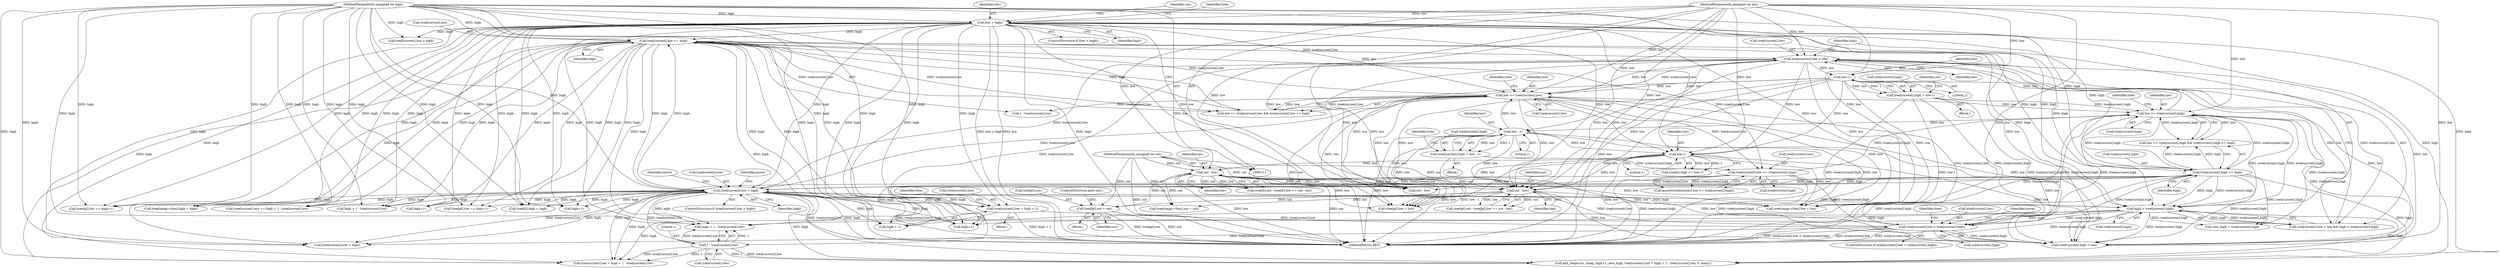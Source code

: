 digraph "0_ghostscript_71ceebcf56e682504da22c4035b39a2d451e8ffd@pointer" {
"1000549" [label="(Call,tree[gt].out = out)"];
"1000538" [label="(Call,out - low)"];
"1000440" [label="(Call,out - low)"];
"1000116" [label="(MethodParameterIn,unsigned int out)"];
"1000425" [label="(Call,low-1)"];
"1000168" [label="(Call,low <= tree[current].low)"];
"1000300" [label="(Call,low-1)"];
"1000271" [label="(Call,tree[current].low < low)"];
"1000175" [label="(Call,tree[current].low <= high)"];
"1000328" [label="(Call,tree[current].low > high)"];
"1000208" [label="(Call,tree[current].low > tree[current].high)"];
"1000198" [label="(Call,tree[current].low = high + 1)"];
"1000115" [label="(MethodParameterIn,unsigned int high)"];
"1000123" [label="(Call,low > high)"];
"1000114" [label="(MethodParameterIn,unsigned int low)"];
"1000278" [label="(Call,high < tree[current].high)"];
"1000239" [label="(Call,tree[current].high <= high)"];
"1000232" [label="(Call,low <= tree[current].high)"];
"1000257" [label="(Call,tree[current].low <= tree[current].high)"];
"1000247" [label="(Call,tree[current].high = low - 1)"];
"1000253" [label="(Call,low - 1)"];
"1000294" [label="(Call,tree[current].high = low-1)"];
"1000318" [label="(Call,1 - tree[current].low)"];
"1000242" [label="(Identifier,tree)"];
"1000539" [label="(Identifier,out)"];
"1000183" [label="(Call,tree[current].out += high + 1 - tree[current].low)"];
"1000614" [label="(Call,tree[cmap->tlen].high = high)"];
"1000285" [label="(Block,)"];
"1000287" [label="(Call,new_high = tree[current].high)"];
"1000419" [label="(Call,tree[lt].high == low-1)"];
"1000170" [label="(Call,tree[current].low)"];
"1000258" [label="(Call,tree[current].low)"];
"1000234" [label="(Call,tree[current].high)"];
"1000295" [label="(Call,tree[current].high)"];
"1000271" [label="(Call,tree[current].low < low)"];
"1000318" [label="(Call,1 - tree[current].low)"];
"1000181" [label="(Identifier,high)"];
"1000116" [label="(MethodParameterIn,unsigned int out)"];
"1000757" [label="(MethodReturn,RET)"];
"1000428" [label="(Call,tree[lt].out - tree[lt].low == out - low)"];
"1000294" [label="(Call,tree[current].high = low-1)"];
"1000331" [label="(Identifier,tree)"];
"1000255" [label="(Literal,1)"];
"1000263" [label="(Call,tree[current].high)"];
"1000517" [label="(Call,tree[gt].low == high+1)"];
"1000254" [label="(Identifier,low)"];
"1000442" [label="(Identifier,low)"];
"1000704" [label="(Call,tree[current].high < low)"];
"1000207" [label="(ControlStructure,if (tree[current].low > tree[current].high))"];
"1000279" [label="(Identifier,high)"];
"1000260" [label="(Identifier,tree)"];
"1000256" [label="(Call,assert(tree[current].low <= tree[current].high))"];
"1000540" [label="(Identifier,low)"];
"1000470" [label="(Call,high+1)"];
"1000277" [label="(Identifier,low)"];
"1000683" [label="(Call,tree[current].low > high)"];
"1000240" [label="(Call,tree[current].high)"];
"1000278" [label="(Call,high < tree[current].high)"];
"1000189" [label="(Call,high + 1 - tree[current].low)"];
"1000526" [label="(Call,tree[gt].out - tree[gt].low == out - low)"];
"1000175" [label="(Call,tree[current].low <= high)"];
"1000168" [label="(Call,low <= tree[current].low)"];
"1000245" [label="(Identifier,high)"];
"1000485" [label="(Call,out - low)"];
"1000253" [label="(Call,low - 1)"];
"1000349" [label="(Identifier,move)"];
"1000211" [label="(Identifier,tree)"];
"1000316" [label="(Call,high + 1 - tree[current].low)"];
"1000182" [label="(Block,)"];
"1000427" [label="(Literal,1)"];
"1000270" [label="(Call,tree[current].low < low && high < tree[current].high)"];
"1000123" [label="(Call,low > high)"];
"1000302" [label="(Literal,1)"];
"1000327" [label="(ControlStructure,if (tree[current].low > high))"];
"1000555" [label="(Identifier,out)"];
"1000232" [label="(Call,low <= tree[current].high)"];
"1000209" [label="(Call,tree[current].low)"];
"1000542" [label="(Call,tree[gt].low = low)"];
"1000257" [label="(Call,tree[current].low <= tree[current].high)"];
"1000303" [label="(Call,add_range(ctx, cmap, high+1, new_high, tree[current].out + high + 1 - tree[current].low, 0, many))"];
"1000221" [label="(Identifier,move)"];
"1000549" [label="(Call,tree[gt].out = out)"];
"1000199" [label="(Call,tree[current].low)"];
"1000122" [label="(ControlStructure,if (low > high))"];
"1000319" [label="(Literal,1)"];
"1000247" [label="(Call,tree[current].high = low - 1)"];
"1000204" [label="(Call,high + 1)"];
"1000425" [label="(Call,low-1)"];
"1000124" [label="(Identifier,low)"];
"1000167" [label="(Call,low <= tree[current].low && tree[current].low <= high)"];
"1000214" [label="(Call,tree[current].high)"];
"1000208" [label="(Call,tree[current].low > tree[current].high)"];
"1000128" [label="(Identifier,ctx)"];
"1000538" [label="(Call,out - low)"];
"1000191" [label="(Call,1 - tree[current].low)"];
"1000605" [label="(Call,tree[cmap->tlen].low = low)"];
"1000246" [label="(Block,)"];
"1000239" [label="(Call,tree[current].high <= high)"];
"1000272" [label="(Call,tree[current].low)"];
"1000280" [label="(Call,tree[current].high)"];
"1000523" [label="(Call,high+1)"];
"1000369" [label="(Call,tree[current].low > high)"];
"1000300" [label="(Call,low-1)"];
"1000115" [label="(MethodParameterIn,unsigned int high)"];
"1000334" [label="(Identifier,high)"];
"1000329" [label="(Call,tree[current].low)"];
"1000233" [label="(Identifier,low)"];
"1000444" [label="(Call,tree[lt].high = high)"];
"1000304" [label="(Identifier,ctx)"];
"1000320" [label="(Call,tree[current].low)"];
"1000550" [label="(Call,tree[gt].out)"];
"1000306" [label="(Call,high+1)"];
"1000248" [label="(Call,tree[current].high)"];
"1000176" [label="(Call,tree[current].low)"];
"1000114" [label="(MethodParameterIn,unsigned int low)"];
"1000198" [label="(Call,tree[current].low = high + 1)"];
"1000125" [label="(Identifier,high)"];
"1000135" [label="(Identifier,tree)"];
"1000178" [label="(Identifier,tree)"];
"1000441" [label="(Identifier,out)"];
"1000328" [label="(Call,tree[current].low > high)"];
"1000169" [label="(Identifier,low)"];
"1000426" [label="(Identifier,low)"];
"1000301" [label="(Identifier,low)"];
"1000231" [label="(Call,low <= tree[current].high && tree[current].high <= high)"];
"1000464" [label="(Call,tree[gt].low == high+1)"];
"1000623" [label="(Call,tree[cmap->tlen].out = out)"];
"1000337" [label="(Identifier,move)"];
"1000310" [label="(Call,tree[current].out + high + 1 - tree[current].low)"];
"1000541" [label="(Block,)"];
"1000556" [label="(ControlStructure,goto exit;)"];
"1000440" [label="(Call,out - low)"];
"1000549" -> "1000541"  [label="AST: "];
"1000549" -> "1000555"  [label="CFG: "];
"1000550" -> "1000549"  [label="AST: "];
"1000555" -> "1000549"  [label="AST: "];
"1000556" -> "1000549"  [label="CFG: "];
"1000549" -> "1000757"  [label="DDG: tree[gt].out"];
"1000549" -> "1000757"  [label="DDG: out"];
"1000538" -> "1000549"  [label="DDG: out"];
"1000440" -> "1000549"  [label="DDG: out"];
"1000116" -> "1000549"  [label="DDG: out"];
"1000538" -> "1000526"  [label="AST: "];
"1000538" -> "1000540"  [label="CFG: "];
"1000539" -> "1000538"  [label="AST: "];
"1000540" -> "1000538"  [label="AST: "];
"1000526" -> "1000538"  [label="CFG: "];
"1000538" -> "1000526"  [label="DDG: out"];
"1000538" -> "1000526"  [label="DDG: low"];
"1000440" -> "1000538"  [label="DDG: out"];
"1000440" -> "1000538"  [label="DDG: low"];
"1000116" -> "1000538"  [label="DDG: out"];
"1000168" -> "1000538"  [label="DDG: low"];
"1000425" -> "1000538"  [label="DDG: low"];
"1000300" -> "1000538"  [label="DDG: low"];
"1000271" -> "1000538"  [label="DDG: low"];
"1000123" -> "1000538"  [label="DDG: low"];
"1000253" -> "1000538"  [label="DDG: low"];
"1000114" -> "1000538"  [label="DDG: low"];
"1000538" -> "1000542"  [label="DDG: low"];
"1000538" -> "1000605"  [label="DDG: low"];
"1000538" -> "1000623"  [label="DDG: out"];
"1000538" -> "1000704"  [label="DDG: low"];
"1000440" -> "1000428"  [label="AST: "];
"1000440" -> "1000442"  [label="CFG: "];
"1000441" -> "1000440"  [label="AST: "];
"1000442" -> "1000440"  [label="AST: "];
"1000428" -> "1000440"  [label="CFG: "];
"1000440" -> "1000757"  [label="DDG: low"];
"1000440" -> "1000757"  [label="DDG: out"];
"1000440" -> "1000428"  [label="DDG: out"];
"1000440" -> "1000428"  [label="DDG: low"];
"1000116" -> "1000440"  [label="DDG: out"];
"1000425" -> "1000440"  [label="DDG: low"];
"1000114" -> "1000440"  [label="DDG: low"];
"1000440" -> "1000485"  [label="DDG: out"];
"1000440" -> "1000485"  [label="DDG: low"];
"1000440" -> "1000542"  [label="DDG: low"];
"1000440" -> "1000605"  [label="DDG: low"];
"1000440" -> "1000623"  [label="DDG: out"];
"1000440" -> "1000704"  [label="DDG: low"];
"1000116" -> "1000111"  [label="AST: "];
"1000116" -> "1000757"  [label="DDG: out"];
"1000116" -> "1000485"  [label="DDG: out"];
"1000116" -> "1000623"  [label="DDG: out"];
"1000425" -> "1000419"  [label="AST: "];
"1000425" -> "1000427"  [label="CFG: "];
"1000426" -> "1000425"  [label="AST: "];
"1000427" -> "1000425"  [label="AST: "];
"1000419" -> "1000425"  [label="CFG: "];
"1000425" -> "1000757"  [label="DDG: low"];
"1000425" -> "1000419"  [label="DDG: low"];
"1000425" -> "1000419"  [label="DDG: 1"];
"1000168" -> "1000425"  [label="DDG: low"];
"1000300" -> "1000425"  [label="DDG: low"];
"1000271" -> "1000425"  [label="DDG: low"];
"1000123" -> "1000425"  [label="DDG: low"];
"1000253" -> "1000425"  [label="DDG: low"];
"1000114" -> "1000425"  [label="DDG: low"];
"1000425" -> "1000485"  [label="DDG: low"];
"1000425" -> "1000542"  [label="DDG: low"];
"1000425" -> "1000605"  [label="DDG: low"];
"1000425" -> "1000704"  [label="DDG: low"];
"1000168" -> "1000167"  [label="AST: "];
"1000168" -> "1000170"  [label="CFG: "];
"1000169" -> "1000168"  [label="AST: "];
"1000170" -> "1000168"  [label="AST: "];
"1000178" -> "1000168"  [label="CFG: "];
"1000167" -> "1000168"  [label="CFG: "];
"1000168" -> "1000757"  [label="DDG: low"];
"1000168" -> "1000167"  [label="DDG: low"];
"1000168" -> "1000167"  [label="DDG: tree[current].low"];
"1000300" -> "1000168"  [label="DDG: low"];
"1000271" -> "1000168"  [label="DDG: low"];
"1000123" -> "1000168"  [label="DDG: low"];
"1000253" -> "1000168"  [label="DDG: low"];
"1000114" -> "1000168"  [label="DDG: low"];
"1000208" -> "1000168"  [label="DDG: tree[current].low"];
"1000328" -> "1000168"  [label="DDG: tree[current].low"];
"1000168" -> "1000175"  [label="DDG: tree[current].low"];
"1000168" -> "1000191"  [label="DDG: tree[current].low"];
"1000168" -> "1000232"  [label="DDG: low"];
"1000168" -> "1000257"  [label="DDG: tree[current].low"];
"1000168" -> "1000271"  [label="DDG: tree[current].low"];
"1000168" -> "1000485"  [label="DDG: low"];
"1000168" -> "1000542"  [label="DDG: low"];
"1000168" -> "1000605"  [label="DDG: low"];
"1000168" -> "1000704"  [label="DDG: low"];
"1000300" -> "1000294"  [label="AST: "];
"1000300" -> "1000302"  [label="CFG: "];
"1000301" -> "1000300"  [label="AST: "];
"1000302" -> "1000300"  [label="AST: "];
"1000294" -> "1000300"  [label="CFG: "];
"1000300" -> "1000757"  [label="DDG: low"];
"1000300" -> "1000294"  [label="DDG: low"];
"1000300" -> "1000294"  [label="DDG: 1"];
"1000271" -> "1000300"  [label="DDG: low"];
"1000114" -> "1000300"  [label="DDG: low"];
"1000300" -> "1000485"  [label="DDG: low"];
"1000300" -> "1000542"  [label="DDG: low"];
"1000300" -> "1000605"  [label="DDG: low"];
"1000300" -> "1000704"  [label="DDG: low"];
"1000271" -> "1000270"  [label="AST: "];
"1000271" -> "1000277"  [label="CFG: "];
"1000272" -> "1000271"  [label="AST: "];
"1000277" -> "1000271"  [label="AST: "];
"1000279" -> "1000271"  [label="CFG: "];
"1000270" -> "1000271"  [label="CFG: "];
"1000271" -> "1000757"  [label="DDG: low"];
"1000271" -> "1000270"  [label="DDG: tree[current].low"];
"1000271" -> "1000270"  [label="DDG: low"];
"1000175" -> "1000271"  [label="DDG: tree[current].low"];
"1000232" -> "1000271"  [label="DDG: low"];
"1000114" -> "1000271"  [label="DDG: low"];
"1000271" -> "1000318"  [label="DDG: tree[current].low"];
"1000271" -> "1000328"  [label="DDG: tree[current].low"];
"1000271" -> "1000485"  [label="DDG: low"];
"1000271" -> "1000542"  [label="DDG: low"];
"1000271" -> "1000605"  [label="DDG: low"];
"1000271" -> "1000704"  [label="DDG: low"];
"1000175" -> "1000167"  [label="AST: "];
"1000175" -> "1000181"  [label="CFG: "];
"1000176" -> "1000175"  [label="AST: "];
"1000181" -> "1000175"  [label="AST: "];
"1000167" -> "1000175"  [label="CFG: "];
"1000175" -> "1000167"  [label="DDG: tree[current].low"];
"1000175" -> "1000167"  [label="DDG: high"];
"1000328" -> "1000175"  [label="DDG: high"];
"1000123" -> "1000175"  [label="DDG: high"];
"1000115" -> "1000175"  [label="DDG: high"];
"1000175" -> "1000183"  [label="DDG: high"];
"1000175" -> "1000189"  [label="DDG: high"];
"1000175" -> "1000191"  [label="DDG: tree[current].low"];
"1000175" -> "1000198"  [label="DDG: high"];
"1000175" -> "1000204"  [label="DDG: high"];
"1000175" -> "1000239"  [label="DDG: high"];
"1000175" -> "1000257"  [label="DDG: tree[current].low"];
"1000175" -> "1000278"  [label="DDG: high"];
"1000175" -> "1000303"  [label="DDG: high"];
"1000175" -> "1000306"  [label="DDG: high"];
"1000175" -> "1000310"  [label="DDG: high"];
"1000175" -> "1000316"  [label="DDG: high"];
"1000175" -> "1000328"  [label="DDG: high"];
"1000175" -> "1000444"  [label="DDG: high"];
"1000175" -> "1000464"  [label="DDG: high"];
"1000175" -> "1000470"  [label="DDG: high"];
"1000175" -> "1000517"  [label="DDG: high"];
"1000175" -> "1000523"  [label="DDG: high"];
"1000175" -> "1000614"  [label="DDG: high"];
"1000175" -> "1000683"  [label="DDG: high"];
"1000328" -> "1000327"  [label="AST: "];
"1000328" -> "1000334"  [label="CFG: "];
"1000329" -> "1000328"  [label="AST: "];
"1000334" -> "1000328"  [label="AST: "];
"1000337" -> "1000328"  [label="CFG: "];
"1000349" -> "1000328"  [label="CFG: "];
"1000328" -> "1000757"  [label="DDG: high"];
"1000328" -> "1000757"  [label="DDG: tree[current].low > high"];
"1000328" -> "1000757"  [label="DDG: tree[current].low"];
"1000328" -> "1000183"  [label="DDG: high"];
"1000328" -> "1000189"  [label="DDG: high"];
"1000328" -> "1000198"  [label="DDG: high"];
"1000328" -> "1000204"  [label="DDG: high"];
"1000328" -> "1000239"  [label="DDG: high"];
"1000328" -> "1000278"  [label="DDG: high"];
"1000328" -> "1000303"  [label="DDG: high"];
"1000328" -> "1000306"  [label="DDG: high"];
"1000328" -> "1000310"  [label="DDG: high"];
"1000328" -> "1000316"  [label="DDG: high"];
"1000208" -> "1000328"  [label="DDG: tree[current].low"];
"1000257" -> "1000328"  [label="DDG: tree[current].low"];
"1000318" -> "1000328"  [label="DDG: tree[current].low"];
"1000123" -> "1000328"  [label="DDG: high"];
"1000278" -> "1000328"  [label="DDG: high"];
"1000239" -> "1000328"  [label="DDG: high"];
"1000115" -> "1000328"  [label="DDG: high"];
"1000328" -> "1000444"  [label="DDG: high"];
"1000328" -> "1000464"  [label="DDG: high"];
"1000328" -> "1000470"  [label="DDG: high"];
"1000328" -> "1000517"  [label="DDG: high"];
"1000328" -> "1000523"  [label="DDG: high"];
"1000328" -> "1000614"  [label="DDG: high"];
"1000328" -> "1000683"  [label="DDG: tree[current].low"];
"1000328" -> "1000683"  [label="DDG: high"];
"1000208" -> "1000207"  [label="AST: "];
"1000208" -> "1000214"  [label="CFG: "];
"1000209" -> "1000208"  [label="AST: "];
"1000214" -> "1000208"  [label="AST: "];
"1000221" -> "1000208"  [label="CFG: "];
"1000331" -> "1000208"  [label="CFG: "];
"1000208" -> "1000757"  [label="DDG: tree[current].low"];
"1000208" -> "1000757"  [label="DDG: tree[current].high"];
"1000208" -> "1000757"  [label="DDG: tree[current].low > tree[current].high"];
"1000198" -> "1000208"  [label="DDG: tree[current].low"];
"1000278" -> "1000208"  [label="DDG: tree[current].high"];
"1000257" -> "1000208"  [label="DDG: tree[current].high"];
"1000294" -> "1000208"  [label="DDG: tree[current].high"];
"1000232" -> "1000208"  [label="DDG: tree[current].high"];
"1000239" -> "1000208"  [label="DDG: tree[current].high"];
"1000208" -> "1000232"  [label="DDG: tree[current].high"];
"1000208" -> "1000683"  [label="DDG: tree[current].low"];
"1000208" -> "1000704"  [label="DDG: tree[current].high"];
"1000198" -> "1000182"  [label="AST: "];
"1000198" -> "1000204"  [label="CFG: "];
"1000199" -> "1000198"  [label="AST: "];
"1000204" -> "1000198"  [label="AST: "];
"1000211" -> "1000198"  [label="CFG: "];
"1000198" -> "1000757"  [label="DDG: high + 1"];
"1000115" -> "1000198"  [label="DDG: high"];
"1000123" -> "1000198"  [label="DDG: high"];
"1000115" -> "1000111"  [label="AST: "];
"1000115" -> "1000757"  [label="DDG: high"];
"1000115" -> "1000123"  [label="DDG: high"];
"1000115" -> "1000183"  [label="DDG: high"];
"1000115" -> "1000189"  [label="DDG: high"];
"1000115" -> "1000204"  [label="DDG: high"];
"1000115" -> "1000239"  [label="DDG: high"];
"1000115" -> "1000278"  [label="DDG: high"];
"1000115" -> "1000303"  [label="DDG: high"];
"1000115" -> "1000306"  [label="DDG: high"];
"1000115" -> "1000310"  [label="DDG: high"];
"1000115" -> "1000316"  [label="DDG: high"];
"1000115" -> "1000369"  [label="DDG: high"];
"1000115" -> "1000444"  [label="DDG: high"];
"1000115" -> "1000464"  [label="DDG: high"];
"1000115" -> "1000470"  [label="DDG: high"];
"1000115" -> "1000517"  [label="DDG: high"];
"1000115" -> "1000523"  [label="DDG: high"];
"1000115" -> "1000614"  [label="DDG: high"];
"1000115" -> "1000683"  [label="DDG: high"];
"1000123" -> "1000122"  [label="AST: "];
"1000123" -> "1000125"  [label="CFG: "];
"1000124" -> "1000123"  [label="AST: "];
"1000125" -> "1000123"  [label="AST: "];
"1000128" -> "1000123"  [label="CFG: "];
"1000135" -> "1000123"  [label="CFG: "];
"1000123" -> "1000757"  [label="DDG: high"];
"1000123" -> "1000757"  [label="DDG: low > high"];
"1000123" -> "1000757"  [label="DDG: low"];
"1000114" -> "1000123"  [label="DDG: low"];
"1000123" -> "1000183"  [label="DDG: high"];
"1000123" -> "1000189"  [label="DDG: high"];
"1000123" -> "1000204"  [label="DDG: high"];
"1000123" -> "1000239"  [label="DDG: high"];
"1000123" -> "1000278"  [label="DDG: high"];
"1000123" -> "1000303"  [label="DDG: high"];
"1000123" -> "1000306"  [label="DDG: high"];
"1000123" -> "1000310"  [label="DDG: high"];
"1000123" -> "1000316"  [label="DDG: high"];
"1000123" -> "1000369"  [label="DDG: high"];
"1000123" -> "1000444"  [label="DDG: high"];
"1000123" -> "1000464"  [label="DDG: high"];
"1000123" -> "1000470"  [label="DDG: high"];
"1000123" -> "1000485"  [label="DDG: low"];
"1000123" -> "1000517"  [label="DDG: high"];
"1000123" -> "1000523"  [label="DDG: high"];
"1000123" -> "1000542"  [label="DDG: low"];
"1000123" -> "1000605"  [label="DDG: low"];
"1000123" -> "1000614"  [label="DDG: high"];
"1000123" -> "1000683"  [label="DDG: high"];
"1000123" -> "1000704"  [label="DDG: low"];
"1000114" -> "1000111"  [label="AST: "];
"1000114" -> "1000757"  [label="DDG: low"];
"1000114" -> "1000232"  [label="DDG: low"];
"1000114" -> "1000253"  [label="DDG: low"];
"1000114" -> "1000485"  [label="DDG: low"];
"1000114" -> "1000542"  [label="DDG: low"];
"1000114" -> "1000605"  [label="DDG: low"];
"1000114" -> "1000704"  [label="DDG: low"];
"1000278" -> "1000270"  [label="AST: "];
"1000278" -> "1000280"  [label="CFG: "];
"1000279" -> "1000278"  [label="AST: "];
"1000280" -> "1000278"  [label="AST: "];
"1000270" -> "1000278"  [label="CFG: "];
"1000278" -> "1000757"  [label="DDG: tree[current].high"];
"1000278" -> "1000232"  [label="DDG: tree[current].high"];
"1000278" -> "1000270"  [label="DDG: high"];
"1000278" -> "1000270"  [label="DDG: tree[current].high"];
"1000239" -> "1000278"  [label="DDG: high"];
"1000239" -> "1000278"  [label="DDG: tree[current].high"];
"1000232" -> "1000278"  [label="DDG: tree[current].high"];
"1000278" -> "1000287"  [label="DDG: tree[current].high"];
"1000278" -> "1000303"  [label="DDG: high"];
"1000278" -> "1000306"  [label="DDG: high"];
"1000278" -> "1000310"  [label="DDG: high"];
"1000278" -> "1000316"  [label="DDG: high"];
"1000278" -> "1000704"  [label="DDG: tree[current].high"];
"1000239" -> "1000231"  [label="AST: "];
"1000239" -> "1000245"  [label="CFG: "];
"1000240" -> "1000239"  [label="AST: "];
"1000245" -> "1000239"  [label="AST: "];
"1000231" -> "1000239"  [label="CFG: "];
"1000239" -> "1000757"  [label="DDG: tree[current].high"];
"1000239" -> "1000232"  [label="DDG: tree[current].high"];
"1000239" -> "1000231"  [label="DDG: tree[current].high"];
"1000239" -> "1000231"  [label="DDG: high"];
"1000232" -> "1000239"  [label="DDG: tree[current].high"];
"1000239" -> "1000287"  [label="DDG: tree[current].high"];
"1000239" -> "1000303"  [label="DDG: high"];
"1000239" -> "1000306"  [label="DDG: high"];
"1000239" -> "1000310"  [label="DDG: high"];
"1000239" -> "1000316"  [label="DDG: high"];
"1000239" -> "1000704"  [label="DDG: tree[current].high"];
"1000232" -> "1000231"  [label="AST: "];
"1000232" -> "1000234"  [label="CFG: "];
"1000233" -> "1000232"  [label="AST: "];
"1000234" -> "1000232"  [label="AST: "];
"1000242" -> "1000232"  [label="CFG: "];
"1000231" -> "1000232"  [label="CFG: "];
"1000232" -> "1000757"  [label="DDG: tree[current].high"];
"1000232" -> "1000231"  [label="DDG: low"];
"1000232" -> "1000231"  [label="DDG: tree[current].high"];
"1000257" -> "1000232"  [label="DDG: tree[current].high"];
"1000294" -> "1000232"  [label="DDG: tree[current].high"];
"1000232" -> "1000253"  [label="DDG: low"];
"1000232" -> "1000287"  [label="DDG: tree[current].high"];
"1000232" -> "1000704"  [label="DDG: tree[current].high"];
"1000257" -> "1000256"  [label="AST: "];
"1000257" -> "1000263"  [label="CFG: "];
"1000258" -> "1000257"  [label="AST: "];
"1000263" -> "1000257"  [label="AST: "];
"1000256" -> "1000257"  [label="CFG: "];
"1000257" -> "1000757"  [label="DDG: tree[current].high"];
"1000257" -> "1000256"  [label="DDG: tree[current].low"];
"1000257" -> "1000256"  [label="DDG: tree[current].high"];
"1000247" -> "1000257"  [label="DDG: tree[current].high"];
"1000257" -> "1000704"  [label="DDG: tree[current].high"];
"1000247" -> "1000246"  [label="AST: "];
"1000247" -> "1000253"  [label="CFG: "];
"1000248" -> "1000247"  [label="AST: "];
"1000253" -> "1000247"  [label="AST: "];
"1000260" -> "1000247"  [label="CFG: "];
"1000247" -> "1000757"  [label="DDG: low - 1"];
"1000253" -> "1000247"  [label="DDG: low"];
"1000253" -> "1000247"  [label="DDG: 1"];
"1000253" -> "1000255"  [label="CFG: "];
"1000254" -> "1000253"  [label="AST: "];
"1000255" -> "1000253"  [label="AST: "];
"1000253" -> "1000757"  [label="DDG: low"];
"1000253" -> "1000485"  [label="DDG: low"];
"1000253" -> "1000542"  [label="DDG: low"];
"1000253" -> "1000605"  [label="DDG: low"];
"1000253" -> "1000704"  [label="DDG: low"];
"1000294" -> "1000285"  [label="AST: "];
"1000295" -> "1000294"  [label="AST: "];
"1000304" -> "1000294"  [label="CFG: "];
"1000294" -> "1000757"  [label="DDG: low-1"];
"1000294" -> "1000757"  [label="DDG: tree[current].high"];
"1000294" -> "1000704"  [label="DDG: tree[current].high"];
"1000318" -> "1000316"  [label="AST: "];
"1000318" -> "1000320"  [label="CFG: "];
"1000319" -> "1000318"  [label="AST: "];
"1000320" -> "1000318"  [label="AST: "];
"1000316" -> "1000318"  [label="CFG: "];
"1000318" -> "1000303"  [label="DDG: 1"];
"1000318" -> "1000303"  [label="DDG: tree[current].low"];
"1000318" -> "1000310"  [label="DDG: 1"];
"1000318" -> "1000310"  [label="DDG: tree[current].low"];
"1000318" -> "1000316"  [label="DDG: 1"];
"1000318" -> "1000316"  [label="DDG: tree[current].low"];
}
